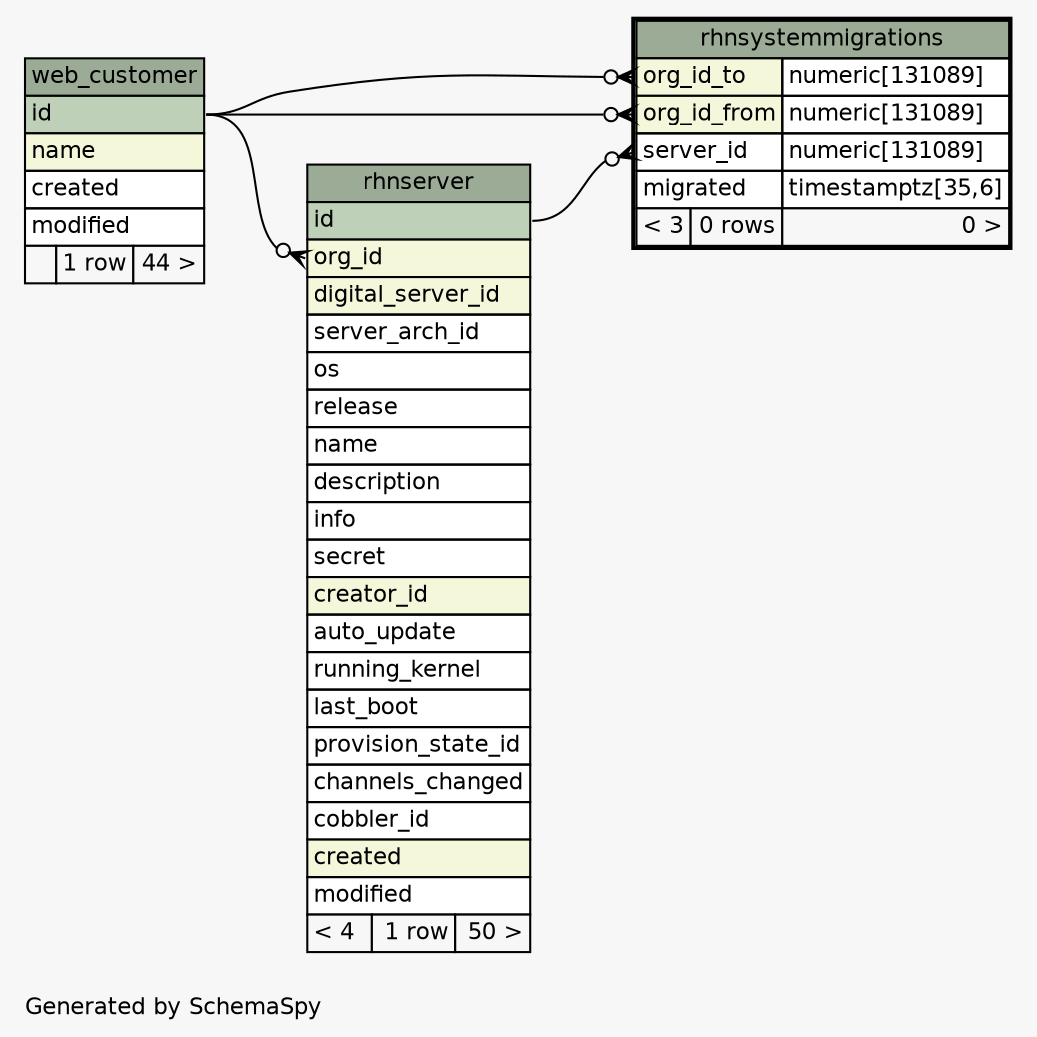 // dot 2.26.0 on Linux 2.6.32-696.6.3.el6.x86_64
// SchemaSpy rev 590
digraph "oneDegreeRelationshipsDiagram" {
  graph [
    rankdir="RL"
    bgcolor="#f7f7f7"
    label="\nGenerated by SchemaSpy"
    labeljust="l"
    nodesep="0.18"
    ranksep="0.46"
    fontname="Helvetica"
    fontsize="11"
  ];
  node [
    fontname="Helvetica"
    fontsize="11"
    shape="plaintext"
  ];
  edge [
    arrowsize="0.8"
  ];
  "rhnserver":"org_id":w -> "web_customer":"id":e [arrowhead=none dir=back arrowtail=crowodot];
  "rhnsystemmigrations":"org_id_from":w -> "web_customer":"id":e [arrowhead=none dir=back arrowtail=crowodot];
  "rhnsystemmigrations":"org_id_to":w -> "web_customer":"id":e [arrowhead=none dir=back arrowtail=crowodot];
  "rhnsystemmigrations":"server_id":w -> "rhnserver":"id":e [arrowhead=none dir=back arrowtail=crowodot];
  "rhnserver" [
    label=<
    <TABLE BORDER="0" CELLBORDER="1" CELLSPACING="0" BGCOLOR="#ffffff">
      <TR><TD COLSPAN="3" BGCOLOR="#9bab96" ALIGN="CENTER">rhnserver</TD></TR>
      <TR><TD PORT="id" COLSPAN="3" BGCOLOR="#bed1b8" ALIGN="LEFT">id</TD></TR>
      <TR><TD PORT="org_id" COLSPAN="3" BGCOLOR="#f4f7da" ALIGN="LEFT">org_id</TD></TR>
      <TR><TD PORT="digital_server_id" COLSPAN="3" BGCOLOR="#f4f7da" ALIGN="LEFT">digital_server_id</TD></TR>
      <TR><TD PORT="server_arch_id" COLSPAN="3" ALIGN="LEFT">server_arch_id</TD></TR>
      <TR><TD PORT="os" COLSPAN="3" ALIGN="LEFT">os</TD></TR>
      <TR><TD PORT="release" COLSPAN="3" ALIGN="LEFT">release</TD></TR>
      <TR><TD PORT="name" COLSPAN="3" ALIGN="LEFT">name</TD></TR>
      <TR><TD PORT="description" COLSPAN="3" ALIGN="LEFT">description</TD></TR>
      <TR><TD PORT="info" COLSPAN="3" ALIGN="LEFT">info</TD></TR>
      <TR><TD PORT="secret" COLSPAN="3" ALIGN="LEFT">secret</TD></TR>
      <TR><TD PORT="creator_id" COLSPAN="3" BGCOLOR="#f4f7da" ALIGN="LEFT">creator_id</TD></TR>
      <TR><TD PORT="auto_update" COLSPAN="3" ALIGN="LEFT">auto_update</TD></TR>
      <TR><TD PORT="running_kernel" COLSPAN="3" ALIGN="LEFT">running_kernel</TD></TR>
      <TR><TD PORT="last_boot" COLSPAN="3" ALIGN="LEFT">last_boot</TD></TR>
      <TR><TD PORT="provision_state_id" COLSPAN="3" ALIGN="LEFT">provision_state_id</TD></TR>
      <TR><TD PORT="channels_changed" COLSPAN="3" ALIGN="LEFT">channels_changed</TD></TR>
      <TR><TD PORT="cobbler_id" COLSPAN="3" ALIGN="LEFT">cobbler_id</TD></TR>
      <TR><TD PORT="created" COLSPAN="3" BGCOLOR="#f4f7da" ALIGN="LEFT">created</TD></TR>
      <TR><TD PORT="modified" COLSPAN="3" ALIGN="LEFT">modified</TD></TR>
      <TR><TD ALIGN="LEFT" BGCOLOR="#f7f7f7">&lt; 4</TD><TD ALIGN="RIGHT" BGCOLOR="#f7f7f7">1 row</TD><TD ALIGN="RIGHT" BGCOLOR="#f7f7f7">50 &gt;</TD></TR>
    </TABLE>>
    URL="rhnserver.html"
    tooltip="rhnserver"
  ];
  "rhnsystemmigrations" [
    label=<
    <TABLE BORDER="2" CELLBORDER="1" CELLSPACING="0" BGCOLOR="#ffffff">
      <TR><TD COLSPAN="3" BGCOLOR="#9bab96" ALIGN="CENTER">rhnsystemmigrations</TD></TR>
      <TR><TD PORT="org_id_to" COLSPAN="2" BGCOLOR="#f4f7da" ALIGN="LEFT">org_id_to</TD><TD PORT="org_id_to.type" ALIGN="LEFT">numeric[131089]</TD></TR>
      <TR><TD PORT="org_id_from" COLSPAN="2" BGCOLOR="#f4f7da" ALIGN="LEFT">org_id_from</TD><TD PORT="org_id_from.type" ALIGN="LEFT">numeric[131089]</TD></TR>
      <TR><TD PORT="server_id" COLSPAN="2" ALIGN="LEFT">server_id</TD><TD PORT="server_id.type" ALIGN="LEFT">numeric[131089]</TD></TR>
      <TR><TD PORT="migrated" COLSPAN="2" ALIGN="LEFT">migrated</TD><TD PORT="migrated.type" ALIGN="LEFT">timestamptz[35,6]</TD></TR>
      <TR><TD ALIGN="LEFT" BGCOLOR="#f7f7f7">&lt; 3</TD><TD ALIGN="RIGHT" BGCOLOR="#f7f7f7">0 rows</TD><TD ALIGN="RIGHT" BGCOLOR="#f7f7f7">0 &gt;</TD></TR>
    </TABLE>>
    URL="rhnsystemmigrations.html"
    tooltip="rhnsystemmigrations"
  ];
  "web_customer" [
    label=<
    <TABLE BORDER="0" CELLBORDER="1" CELLSPACING="0" BGCOLOR="#ffffff">
      <TR><TD COLSPAN="3" BGCOLOR="#9bab96" ALIGN="CENTER">web_customer</TD></TR>
      <TR><TD PORT="id" COLSPAN="3" BGCOLOR="#bed1b8" ALIGN="LEFT">id</TD></TR>
      <TR><TD PORT="name" COLSPAN="3" BGCOLOR="#f4f7da" ALIGN="LEFT">name</TD></TR>
      <TR><TD PORT="created" COLSPAN="3" ALIGN="LEFT">created</TD></TR>
      <TR><TD PORT="modified" COLSPAN="3" ALIGN="LEFT">modified</TD></TR>
      <TR><TD ALIGN="LEFT" BGCOLOR="#f7f7f7">  </TD><TD ALIGN="RIGHT" BGCOLOR="#f7f7f7">1 row</TD><TD ALIGN="RIGHT" BGCOLOR="#f7f7f7">44 &gt;</TD></TR>
    </TABLE>>
    URL="web_customer.html"
    tooltip="web_customer"
  ];
}
